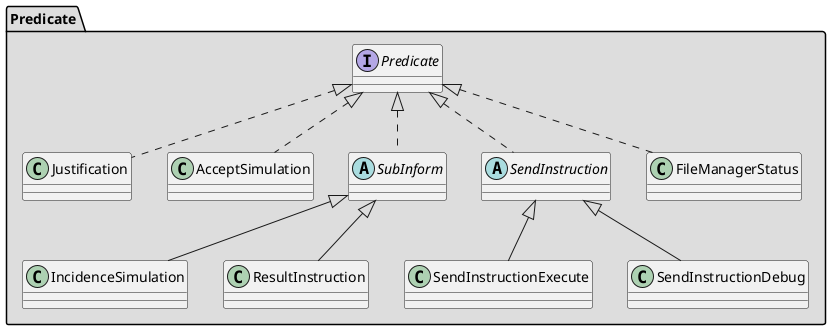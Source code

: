 @startuml{README_Predicate.png}
'!include config.skinparam
'https://plantuml.com/class-diagram
/'
Concept: Elementos que representan la información necesaria para representar los diferentes tipos de comunicación de la ontología.
AgentAction: Elementos que representas los eventos a los que responden los agentes para completar la comunicación de la ontología.
Predicate: Elementos que representan las respuestas a los eventos para completar la comunicación de la ontología.
'/

package "Predicate" #DDDDDD {
interface Predicate
    '  class AuthenticationResponse
    '  abstract class Response extends AuthenticationResponse implements Predicate
    class Justification implements Predicate
    class AcceptSimulation implements Predicate

    abstract class SubInform implements Predicate
    class IncidenceSimulation extends SubInform
    class ResultInstruction extends SubInform
    '  class StatusMachine extends SubInform

    abstract class SendInstruction implements Predicate
    class SendInstructionExecute extends SendInstruction
    class SendInstructionDebug extends SendInstruction

    class FileManagerStatus implements Predicate
    '  class Show extends FileManager
    '  class Make extends FileManager
    '  class Modify extends FileManager
    '  class Delete extends FileManager

}



@enduml

